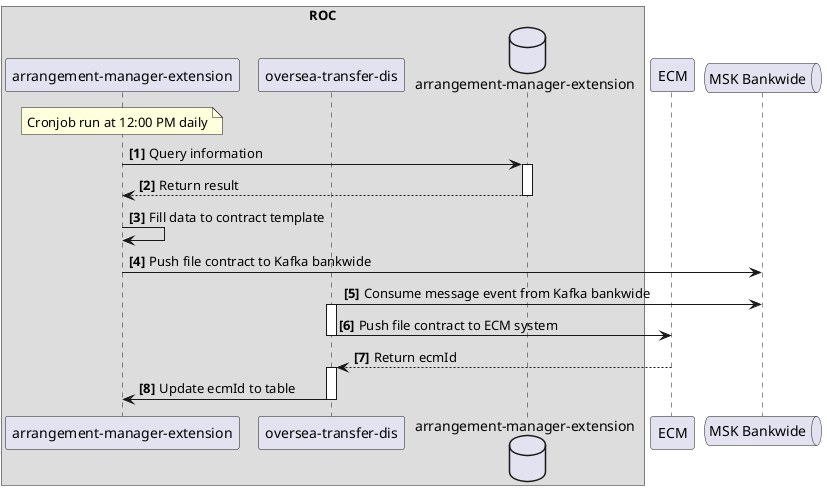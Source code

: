 @startuml Cronjob push file contract to ECM

autonumber "<b>[0]"
box ROC
participant "arrangement-manager-extension" as AME
participant "oversea-transfer-dis" as OVS
database "arrangement-manager-extension" as DB
end box
participant "ECM" as ECM
queue "MSK Bankwide" as MSK

note over AME
Cronjob run at 12:00 PM daily
end note
AME -> DB: Query information
activate DB
DB --> AME: Return result
deactivate DB
AME -> AME: Fill data to contract template
AME -> MSK: Push file contract to Kafka bankwide
OVS -> MSK: Consume message event from Kafka bankwide
activate OVS
OVS -> ECM: Push file contract to ECM system
deactivate OVS
ECM --> OVS: Return ecmId
activate OVS
OVS -> AME: Update ecmId to table
deactivate OVS

@enduml
